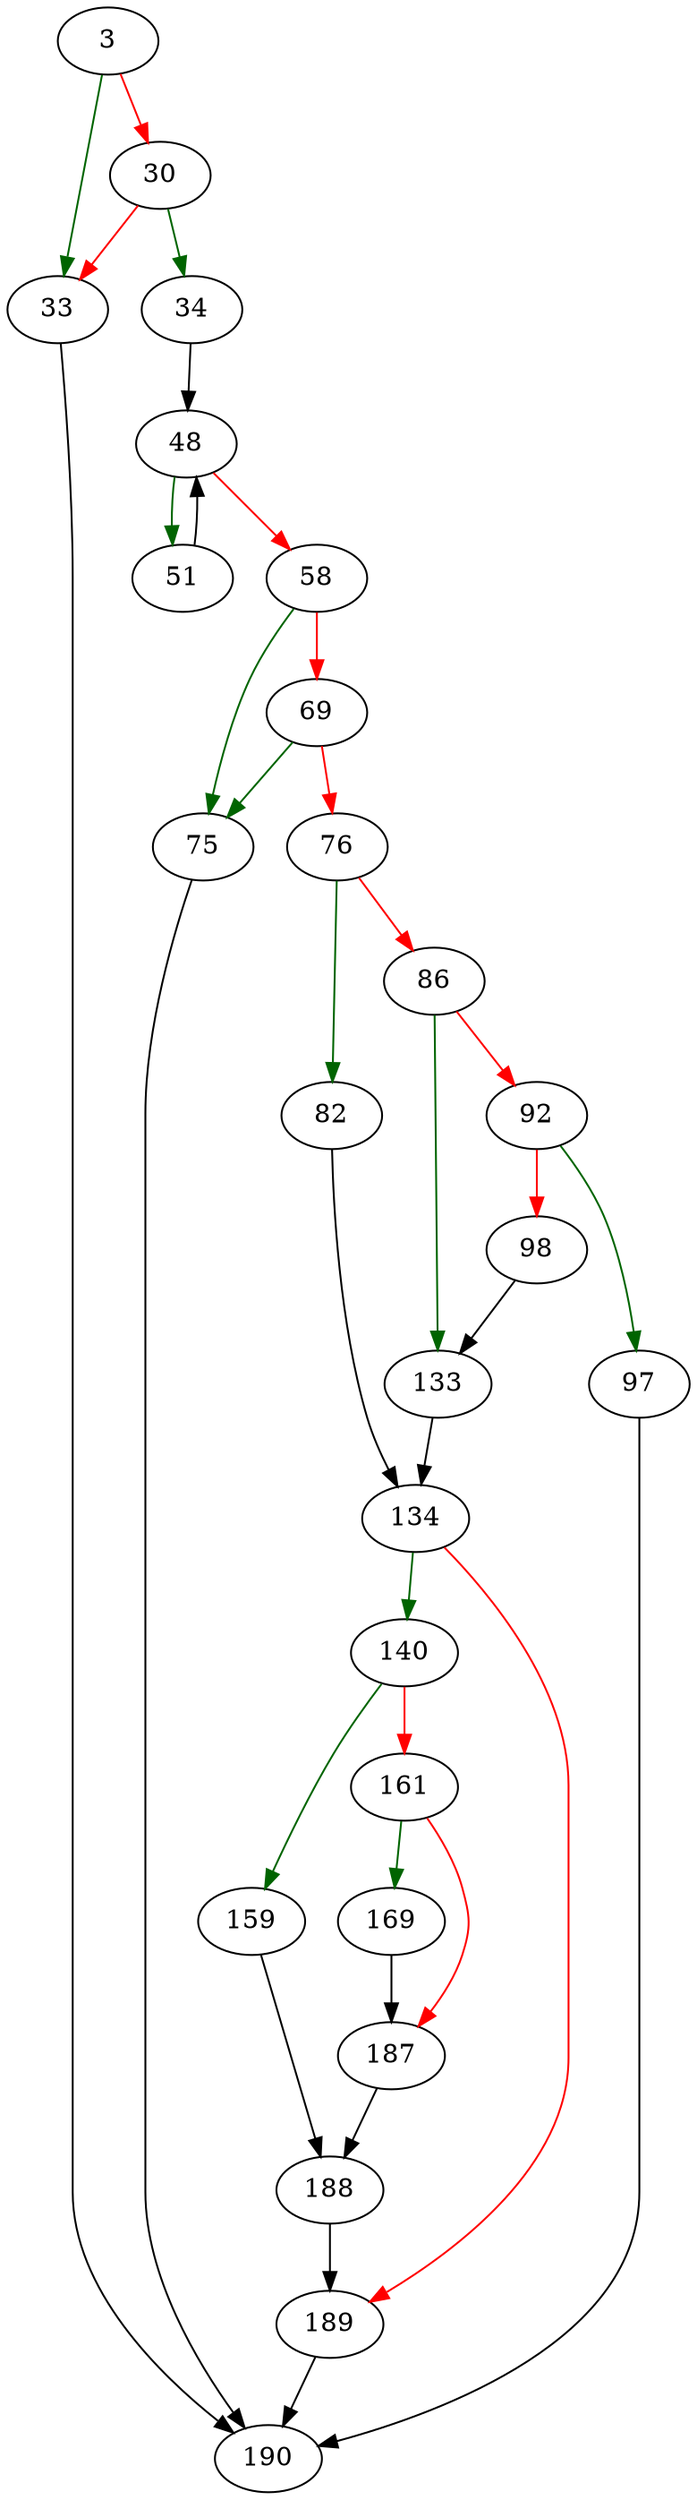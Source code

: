 strict digraph "sqlite3FinishTrigger" {
	// Node definitions.
	3 [entry=true];
	33;
	30;
	34;
	190;
	48;
	51;
	58;
	75;
	69;
	76;
	82;
	86;
	134;
	133;
	92;
	97;
	98;
	140;
	189;
	159;
	161;
	188;
	169;
	187;

	// Edge definitions.
	3 -> 33 [
		color=darkgreen
		cond=true
	];
	3 -> 30 [
		color=red
		cond=false
	];
	33 -> 190;
	30 -> 33 [
		color=red
		cond=false
	];
	30 -> 34 [
		color=darkgreen
		cond=true
	];
	34 -> 48;
	48 -> 51 [
		color=darkgreen
		cond=true
	];
	48 -> 58 [
		color=red
		cond=false
	];
	51 -> 48;
	58 -> 75 [
		color=darkgreen
		cond=true
	];
	58 -> 69 [
		color=red
		cond=false
	];
	75 -> 190;
	69 -> 75 [
		color=darkgreen
		cond=true
	];
	69 -> 76 [
		color=red
		cond=false
	];
	76 -> 82 [
		color=darkgreen
		cond=true
	];
	76 -> 86 [
		color=red
		cond=false
	];
	82 -> 134;
	86 -> 133 [
		color=darkgreen
		cond=true
	];
	86 -> 92 [
		color=red
		cond=false
	];
	134 -> 140 [
		color=darkgreen
		cond=true
	];
	134 -> 189 [
		color=red
		cond=false
	];
	133 -> 134;
	92 -> 97 [
		color=darkgreen
		cond=true
	];
	92 -> 98 [
		color=red
		cond=false
	];
	97 -> 190;
	98 -> 133;
	140 -> 159 [
		color=darkgreen
		cond=true
	];
	140 -> 161 [
		color=red
		cond=false
	];
	189 -> 190;
	159 -> 188;
	161 -> 169 [
		color=darkgreen
		cond=true
	];
	161 -> 187 [
		color=red
		cond=false
	];
	188 -> 189;
	169 -> 187;
	187 -> 188;
}